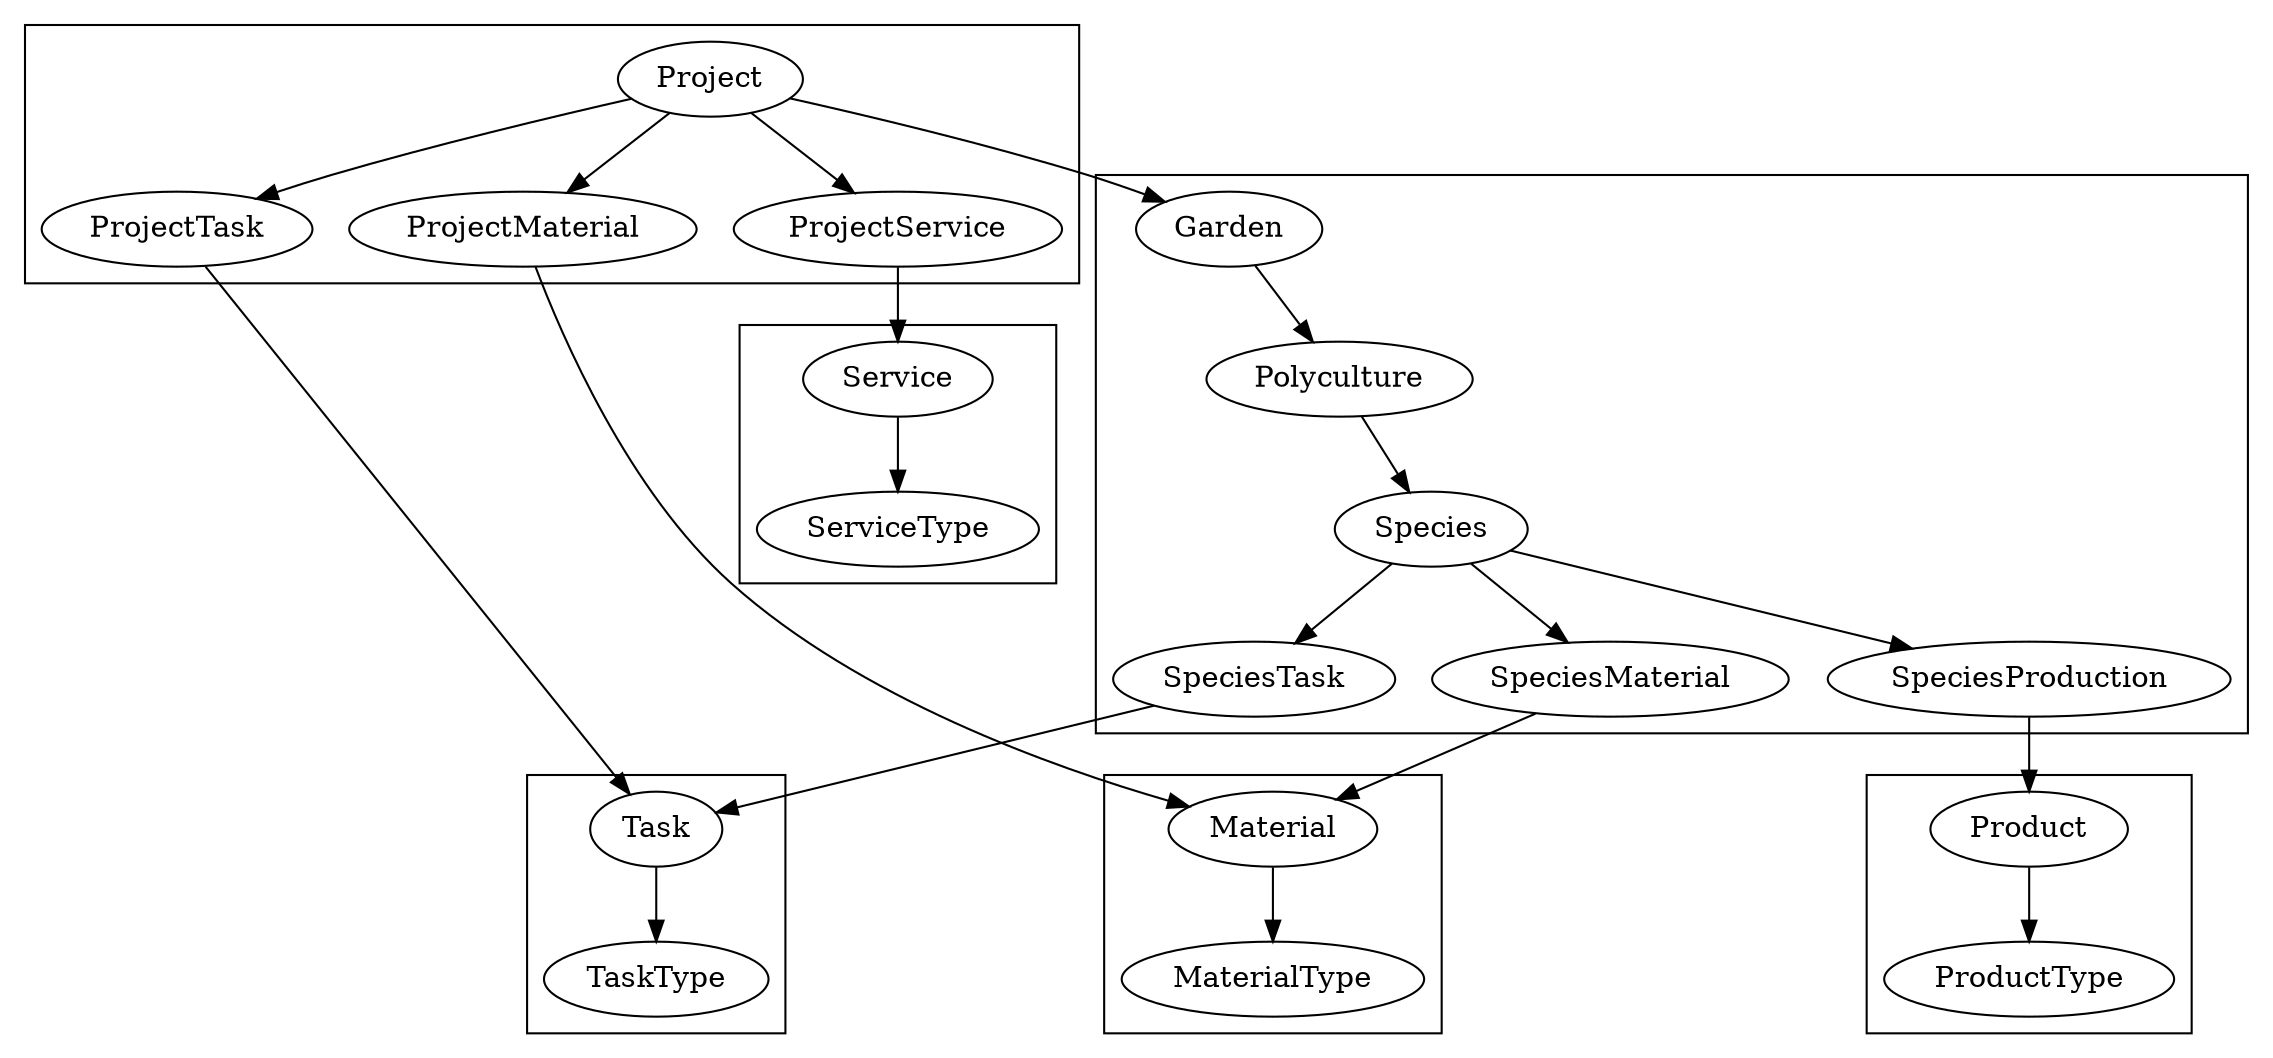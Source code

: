 digraph {
    SpeciesProduction -> Product;
    ProjectService -> Service;

    Project -> Garden;
    ProjectMaterial -> Material;

    SpeciesTask -> Task;
    ProjectTask -> Task;

    subgraph cluster_0 {
        Product -> ProductType;
    }

    subgraph cluster_1 {
        Task -> TaskType;
    }

    subgraph cluster_2 {
        Material -> MaterialType;
    }

    subgraph cluster_3 {
        Polyculture -> Species;
        Garden -> Polyculture;

        Species -> SpeciesMaterial;
        Species -> SpeciesProduction;
        SpeciesMaterial -> Material;
        Species -> SpeciesTask;
    }

    subgraph cluster_4 {
        Project -> ProjectTask;
        Project -> ProjectService;
        Project -> ProjectMaterial;
    }

    subgraph cluster_5 {
        Service -> ServiceType;
    }
}
